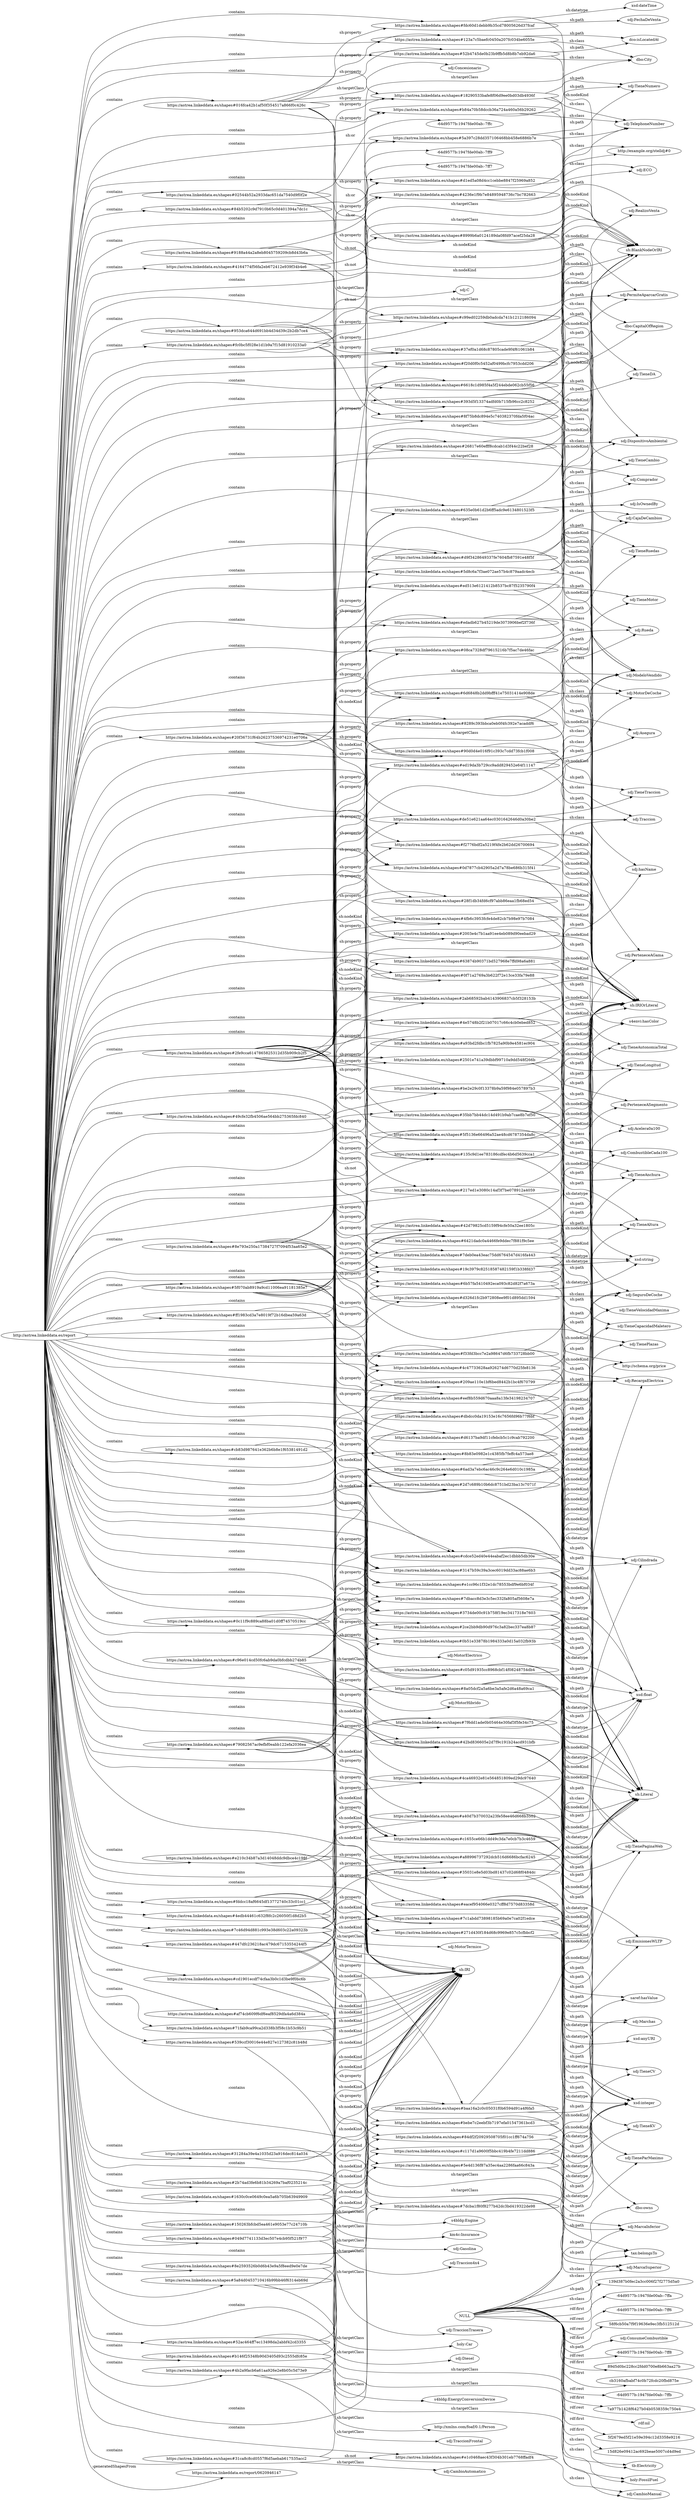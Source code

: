 digraph ar2dtool_diagram { 
rankdir=LR;
size="1501"
	"https://astrea.linkeddata.es/shapes#02544b52a2933dac651da7540d9f0f2e" -> "-64d9577b:1947fde00ab:-7ffc" [ label = "sh:or" ];
	"https://astrea.linkeddata.es/shapes#02544b52a2933dac651da7540d9f0f2e" -> "sh:BlankNodeOrIRI" [ label = "sh:nodeKind" ];
	"https://astrea.linkeddata.es/shapes#016fca42b1af50f354517a866f0c426c" -> "https://astrea.linkeddata.es/shapes#123a7c5baefc0450a207fc034be6055e" [ label = "sh:property" ];
	"https://astrea.linkeddata.es/shapes#016fca42b1af50f354517a866f0c426c" -> "https://astrea.linkeddata.es/shapes#18290533bafe8f06d9ee0bd03db4936f" [ label = "sh:property" ];
	"https://astrea.linkeddata.es/shapes#016fca42b1af50f354517a866f0c426c" -> "https://astrea.linkeddata.es/shapes#393d5f13374adfd0b715fb96cc2c8252" [ label = "sh:property" ];
	"https://astrea.linkeddata.es/shapes#016fca42b1af50f354517a866f0c426c" -> "https://astrea.linkeddata.es/shapes#b84a70b58dccb36a724a460a56b29262" [ label = "sh:property" ];
	"https://astrea.linkeddata.es/shapes#016fca42b1af50f354517a866f0c426c" -> "sh:IRI" [ label = "sh:nodeKind" ];
	"https://astrea.linkeddata.es/shapes#016fca42b1af50f354517a866f0c426c" -> "sdj:Concesionario" [ label = "sh:targetClass" ];
	"https://astrea.linkeddata.es/shapes#016fca42b1af50f354517a866f0c426c" -> "https://astrea.linkeddata.es/shapes#52b4745de0b23b9ffb5d8b8b7eb92da6" [ label = "sh:property" ];
	"https://astrea.linkeddata.es/shapes#016fca42b1af50f354517a866f0c426c" -> "https://astrea.linkeddata.es/shapes#8999b6a0124189da08fd97acef25da28" [ label = "sh:property" ];
	"https://astrea.linkeddata.es/shapes#016fca42b1af50f354517a866f0c426c" -> "https://astrea.linkeddata.es/shapes#fdc60d1debb9b35cd78005626d37fcaf" [ label = "sh:property" ];
	"https://astrea.linkeddata.es/shapes#4c47733628aa926274d6770d25fe8136" -> "sdj:TieneAnchura" [ label = "sh:path" ];
	"https://astrea.linkeddata.es/shapes#4c47733628aa926274d6770d25fe8136" -> "sh:Literal" [ label = "sh:nodeKind" ];
	"https://astrea.linkeddata.es/shapes#4c47733628aa926274d6770d25fe8136" -> "xsd:float" [ label = "sh:datatype" ];
	"https://astrea.linkeddata.es/shapes#c99ed02259db0adcda741b1212186094" -> "sdj:PermiteAparcarGratis" [ label = "sh:path" ];
	"https://astrea.linkeddata.es/shapes#c99ed02259db0adcda741b1212186094" -> "sh:BlankNodeOrIRI" [ label = "sh:nodeKind" ];
	"https://astrea.linkeddata.es/shapes#c99ed02259db0adcda741b1212186094" -> "dbo:CapitalOfRegion" [ label = "sh:class" ];
	"https://astrea.linkeddata.es/shapes#8289c393bbca0eb0f4fc392e7acaddf6" -> "sdj:TieneTraccion" [ label = "sh:path" ];
	"https://astrea.linkeddata.es/shapes#8289c393bbca0eb0f4fc392e7acaddf6" -> "sh:BlankNodeOrIRI" [ label = "sh:nodeKind" ];
	"https://astrea.linkeddata.es/shapes#8289c393bbca0eb0f4fc392e7acaddf6" -> "sdj:Traccion" [ label = "sh:class" ];
	"https://astrea.linkeddata.es/shapes#63874b90371bd527968e7ffd98a6a881" -> "sdj:TieneLongitud" [ label = "sh:path" ];
	"https://astrea.linkeddata.es/shapes#63874b90371bd527968e7ffd98a6a881" -> "sh:IRIOrLiteral" [ label = "sh:nodeKind" ];
	"https://astrea.linkeddata.es/shapes#84b5202c9d7910b65c0d401394a7dc1c" -> "-64d9577b:1947fde00ab:-7ff9" [ label = "sh:or" ];
	"https://astrea.linkeddata.es/shapes#84b5202c9d7910b65c0d401394a7dc1c" -> "sh:BlankNodeOrIRI" [ label = "sh:nodeKind" ];
	"https://astrea.linkeddata.es/shapes#a88996737292dcb516d6686bcfac6245" -> "sdj:TieneKV" [ label = "sh:path" ];
	"https://astrea.linkeddata.es/shapes#a88996737292dcb516d6686bcfac6245" -> "sh:IRIOrLiteral" [ label = "sh:nodeKind" ];
	"https://astrea.linkeddata.es/shapes#08ca7328df79615216b7f5ac7de46fac" -> "sdj:TieneRuedas" [ label = "sh:path" ];
	"https://astrea.linkeddata.es/shapes#08ca7328df79615216b7f5ac7de46fac" -> "sh:IRIOrLiteral" [ label = "sh:nodeKind" ];
	"https://astrea.linkeddata.es/shapes#08ca7328df79615216b7f5ac7de46fac" -> "sdj:Rueda" [ label = "sh:class" ];
	"https://astrea.linkeddata.es/shapes#8b83e0982e1c4385fb7feffc4a573ae8" -> "sdj:TieneAutonomiaTotal" [ label = "sh:path" ];
	"https://astrea.linkeddata.es/shapes#8b83e0982e1c4385fb7feffc4a573ae8" -> "sh:Literal" [ label = "sh:nodeKind" ];
	"https://astrea.linkeddata.es/shapes#8b83e0982e1c4385fb7feffc4a573ae8" -> "xsd:float" [ label = "sh:datatype" ];
	"https://astrea.linkeddata.es/shapes#123a7c5baefc0450a207fc034be6055e" -> "sh:BlankNodeOrIRI" [ label = "sh:nodeKind" ];
	"https://astrea.linkeddata.es/shapes#123a7c5baefc0450a207fc034be6055e" -> "dco:isLocatedAt" [ label = "sh:path" ];
	"https://astrea.linkeddata.es/shapes#123a7c5baefc0450a207fc034be6055e" -> "dbo:City" [ label = "sh:class" ];
	"https://astrea.linkeddata.es/shapes#90d0d4e016f91c393c7cdd73fcb1f008" -> "sdj:hasName" [ label = "sh:path" ];
	"https://astrea.linkeddata.es/shapes#90d0d4e016f91c393c7cdd73fcb1f008" -> "sh:IRIOrLiteral" [ label = "sh:nodeKind" ];
	"https://astrea.linkeddata.es/shapes#2501e741a39dbbf99710a9dd548f266b" -> "sdj:TieneAnchura" [ label = "sh:path" ];
	"https://astrea.linkeddata.es/shapes#2501e741a39dbbf99710a9dd548f266b" -> "sh:IRIOrLiteral" [ label = "sh:nodeKind" ];
	"https://astrea.linkeddata.es/shapes#5f070ab8919a9cd11006ea91181385e7" -> "https://astrea.linkeddata.es/shapes#a93bd2fdbc1fb7825a90b9e4581ec904" [ label = "sh:property" ];
	"https://astrea.linkeddata.es/shapes#5f070ab8919a9cd11006ea91181385e7" -> "https://astrea.linkeddata.es/shapes#2d7c689b10b6dc8751bd23ba13c7071f" [ label = "sh:property" ];
	"https://astrea.linkeddata.es/shapes#5f070ab8919a9cd11006ea91181385e7" -> "https://astrea.linkeddata.es/shapes#6ad3a7ebc6ac46c9c264e6d010c1985a" [ label = "sh:property" ];
	"https://astrea.linkeddata.es/shapes#5f070ab8919a9cd11006ea91181385e7" -> "https://astrea.linkeddata.es/shapes#42d79825cd5159f94cfe50a32ee1805c" [ label = "sh:property" ];
	"https://astrea.linkeddata.es/shapes#5f070ab8919a9cd11006ea91181385e7" -> "sh:IRI" [ label = "sh:nodeKind" ];
	"https://astrea.linkeddata.es/shapes#5f070ab8919a9cd11006ea91181385e7" -> "https://astrea.linkeddata.es/shapes#63874b90371bd527968e7ffd98a6a881" [ label = "sh:property" ];
	"https://astrea.linkeddata.es/shapes#5f070ab8919a9cd11006ea91181385e7" -> "https://astrea.linkeddata.es/shapes#4c47733628aa926274d6770d25fe8136" [ label = "sh:property" ];
	"https://astrea.linkeddata.es/shapes#5f070ab8919a9cd11006ea91181385e7" -> "sdj:Rueda" [ label = "sh:targetClass" ];
	"https://astrea.linkeddata.es/shapes#4fb6c3953fcfe4de82cb7b98e97b7084" -> "sdj:TieneAutonomiaTotal" [ label = "sh:path" ];
	"https://astrea.linkeddata.es/shapes#4fb6c3953fcfe4de82cb7b98e97b7084" -> "sh:IRIOrLiteral" [ label = "sh:nodeKind" ];
	"https://astrea.linkeddata.es/shapes#af74cb609f6df6eaf8529dfa4a6d384a" -> "s4bldg:Engine" [ label = "sh:targetClass" ];
	"https://astrea.linkeddata.es/shapes#af74cb609f6df6eaf8529dfa4a6d384a" -> "sh:IRI" [ label = "sh:nodeKind" ];
	"https://astrea.linkeddata.es/shapes#edadb627b45219de3073906bef2f736f" -> "sdj:Asegura" [ label = "sh:path" ];
	"https://astrea.linkeddata.es/shapes#edadb627b45219de3073906bef2f736f" -> "sh:BlankNodeOrIRI" [ label = "sh:nodeKind" ];
	"https://astrea.linkeddata.es/shapes#edadb627b45219de3073906bef2f736f" -> "sdj:ModeloVendido" [ label = "sh:class" ];
	"https://astrea.linkeddata.es/shapes#8f75b8dc894e5c740382370fda5f04ac" -> "sdj:PermiteAparcarGratis" [ label = "sh:path" ];
	"https://astrea.linkeddata.es/shapes#8f75b8dc894e5c740382370fda5f04ac" -> "sh:IRIOrLiteral" [ label = "sh:nodeKind" ];
	"https://astrea.linkeddata.es/shapes#eef8b559d670aaa8a13fe34198234707" -> "sdj:Cilindrada" [ label = "sh:path" ];
	"https://astrea.linkeddata.es/shapes#eef8b559d670aaa8a13fe34198234707" -> "sh:IRIOrLiteral" [ label = "sh:nodeKind" ];
	"https://astrea.linkeddata.es/shapes#28f1db34fd6cf97abb86eaa1fb68ed54" -> "s4envi:hasColor" [ label = "sh:path" ];
	"https://astrea.linkeddata.es/shapes#28f1db34fd6cf97abb86eaa1fb68ed54" -> "sh:IRIOrLiteral" [ label = "sh:nodeKind" ];
	"https://astrea.linkeddata.es/shapes#8e2593526b0d6b43e9a5f8eed9e0e7de" -> "sdj:CambioManual" [ label = "sh:targetClass" ];
	"https://astrea.linkeddata.es/shapes#8e2593526b0d6b43e9a5f8eed9e0e7de" -> "sh:IRI" [ label = "sh:nodeKind" ];
	"https://astrea.linkeddata.es/shapes#217ed1e3080c14af3f7be078912a4059" -> "sdj:TienePlazas" [ label = "sh:path" ];
	"https://astrea.linkeddata.es/shapes#217ed1e3080c14af3f7be078912a4059" -> "sh:IRIOrLiteral" [ label = "sh:nodeKind" ];
	"https://astrea.linkeddata.es/shapes#4236e1f9b7e84895948736c7bc782663" -> "sdj:ECO" [ label = "sh:class" ];
	"https://astrea.linkeddata.es/shapes#79082567ac9efbf0eabb122efa2036ea" -> "https://astrea.linkeddata.es/shapes#0b51e33878b1984333a0d15a032fb93b" [ label = "sh:property" ];
	"https://astrea.linkeddata.es/shapes#79082567ac9efbf0eabb122efa2036ea" -> "sdj:DispositivoAmbiental" [ label = "sh:targetClass" ];
	"https://astrea.linkeddata.es/shapes#79082567ac9efbf0eabb122efa2036ea" -> "sh:IRI" [ label = "sh:nodeKind" ];
	"https://astrea.linkeddata.es/shapes#79082567ac9efbf0eabb122efa2036ea" -> "https://astrea.linkeddata.es/shapes#7c1abdd73898185b69a0e7ca02f1edce" [ label = "sh:property" ];
	"https://astrea.linkeddata.es/shapes#79082567ac9efbf0eabb122efa2036ea" -> "https://astrea.linkeddata.es/shapes#dbdcc0da19153e16c7656fd96b77f6bf" [ label = "sh:property" ];
	"https://astrea.linkeddata.es/shapes#79082567ac9efbf0eabb122efa2036ea" -> "https://astrea.linkeddata.es/shapes#eacef954066e0327cff8d7570d83358d" [ label = "sh:property" ];
	"https://astrea.linkeddata.es/shapes#0d7877cb42905a2d7a78be686b315f41" -> "dbo:owns" [ label = "sh:path" ];
	"https://astrea.linkeddata.es/shapes#0d7877cb42905a2d7a78be686b315f41" -> "sh:IRIOrLiteral" [ label = "sh:nodeKind" ];
	"https://astrea.linkeddata.es/shapes#0d7877cb42905a2d7a78be686b315f41" -> "sdj:SeguroDeCoche" [ label = "sh:class" ];
	"https://astrea.linkeddata.es/shapes#0d7877cb42905a2d7a78be686b315f41" -> "sdj:ModeloVendido" [ label = "sh:class" ];
	"https://astrea.linkeddata.es/shapes#8999b6a0124189da08fd97acef25da28" -> "sdj:RealizoVenta" [ label = "sh:path" ];
	"https://astrea.linkeddata.es/shapes#8999b6a0124189da08fd97acef25da28" -> "sh:BlankNodeOrIRI" [ label = "sh:nodeKind" ];
	"https://astrea.linkeddata.es/shapes#8999b6a0124189da08fd97acef25da28" -> "sdj:ModeloVendido" [ label = "sh:class" ];
	"https://astrea.linkeddata.es/shapes#4ca46932e81e564851809ed29dc97640" -> "sdj:Marchas" [ label = "sh:path" ];
	"https://astrea.linkeddata.es/shapes#4ca46932e81e564851809ed29dc97640" -> "sh:IRIOrLiteral" [ label = "sh:nodeKind" ];
	"https://astrea.linkeddata.es/shapes#1630c0ce0649c0ea5a6b705b63949909" -> "holy:Car" [ label = "sh:targetClass" ];
	"https://astrea.linkeddata.es/shapes#1630c0ce0649c0ea5a6b705b63949909" -> "sh:IRI" [ label = "sh:nodeKind" ];
	"https://astrea.linkeddata.es/shapes#f2776bdf2a5219f4fe2b62dd26700694" -> "sdj:PerteneceAGama" [ label = "sh:path" ];
	"https://astrea.linkeddata.es/shapes#f2776bdf2a5219f4fe2b62dd26700694" -> "sh:IRIOrLiteral" [ label = "sh:nodeKind" ];
	"https://astrea.linkeddata.es/shapes#135c9d1ee783186cdfec4b6d5639cca1" -> "sdj:TieneCapacidadMaletero" [ label = "sh:path" ];
	"https://astrea.linkeddata.es/shapes#135c9d1ee783186cdfec4b6d5639cca1" -> "sh:IRIOrLiteral" [ label = "sh:nodeKind" ];
	"https://astrea.linkeddata.es/shapes#be2e29c0f13378b9a59f984e057897b3" -> "sdj:TieneAltura" [ label = "sh:path" ];
	"https://astrea.linkeddata.es/shapes#be2e29c0f13378b9a59f984e057897b3" -> "sh:IRIOrLiteral" [ label = "sh:nodeKind" ];
	"https://astrea.linkeddata.es/shapes#f33fd3bcc7e2a98647d6fb733728bb00" -> "sdj:RecargaElectrica" [ label = "sh:path" ];
	"https://astrea.linkeddata.es/shapes#f33fd3bcc7e2a98647d6fb733728bb00" -> "sh:IRIOrLiteral" [ label = "sh:nodeKind" ];
	"https://astrea.linkeddata.es/shapes#d9f3428649337fe7604fb87591e48f5f" -> "sdj:TieneCambio" [ label = "sh:path" ];
	"https://astrea.linkeddata.es/shapes#d9f3428649337fe7604fb87591e48f5f" -> "sh:IRIOrLiteral" [ label = "sh:nodeKind" ];
	"https://astrea.linkeddata.es/shapes#d9f3428649337fe7604fb87591e48f5f" -> "sdj:CajaDeCambios" [ label = "sh:class" ];
	"https://astrea.linkeddata.es/shapes#52b4745de0b23b9ffb5d8b8b7eb92da6" -> "dco:isLocatedAt" [ label = "sh:path" ];
	"https://astrea.linkeddata.es/shapes#52b4745de0b23b9ffb5d8b8b7eb92da6" -> "sh:IRIOrLiteral" [ label = "sh:nodeKind" ];
	"https://astrea.linkeddata.es/shapes#52b4745de0b23b9ffb5d8b8b7eb92da6" -> "dbo:City" [ label = "sh:class" ];
	"https://astrea.linkeddata.es/shapes#953dca644d691bb4d34d39c2b2db7ce4" -> "http://example.org/stelldj#0" [ label = "sh:targetClass" ];
	"https://astrea.linkeddata.es/shapes#953dca644d691bb4d34d39c2b2db7ce4" -> "https://astrea.linkeddata.es/shapes#c99ed02259db0adcda741b1212186094" [ label = "sh:property" ];
	"https://astrea.linkeddata.es/shapes#953dca644d691bb4d34d39c2b2db7ce4" -> "https://astrea.linkeddata.es/shapes#37ef0a1d68c87805cade9f4f61061b84" [ label = "sh:property" ];
	"https://astrea.linkeddata.es/shapes#953dca644d691bb4d34d39c2b2db7ce4" -> "sh:IRI" [ label = "sh:nodeKind" ];
	"https://astrea.linkeddata.es/shapes#6618c1d985f4a5f244ebde062cb55f56" -> "sdj:TieneCambio" [ label = "sh:path" ];
	"https://astrea.linkeddata.es/shapes#6618c1d985f4a5f244ebde062cb55f56" -> "sh:BlankNodeOrIRI" [ label = "sh:nodeKind" ];
	"https://astrea.linkeddata.es/shapes#6618c1d985f4a5f244ebde062cb55f56" -> "sdj:CajaDeCambios" [ label = "sh:class" ];
	"https://astrea.linkeddata.es/shapes#5f5136e66496a52ae48cd6787354da8c" -> "sdj:TieneVelocidadMaxima" [ label = "sh:path" ];
	"https://astrea.linkeddata.es/shapes#5f5136e66496a52ae48cd6787354da8c" -> "sh:IRIOrLiteral" [ label = "sh:nodeKind" ];
	"https://astrea.linkeddata.es/shapes#8a05dcf2a5a6be3a5afe2d6a48a69ca1" -> "sdj:TienePlazas" [ label = "sh:path" ];
	"https://astrea.linkeddata.es/shapes#8a05dcf2a5a6be3a5afe2d6a48a69ca1" -> "sh:Literal" [ label = "sh:nodeKind" ];
	"https://astrea.linkeddata.es/shapes#8a05dcf2a5a6be3a5afe2d6a48a69ca1" -> "xsd:integer" [ label = "sh:datatype" ];
	"https://astrea.linkeddata.es/shapes#ed19da3b729cc9add829452e64f11147" -> "sdj:Asegura" [ label = "sh:path" ];
	"https://astrea.linkeddata.es/shapes#ed19da3b729cc9add829452e64f11147" -> "sh:IRIOrLiteral" [ label = "sh:nodeKind" ];
	"https://astrea.linkeddata.es/shapes#ed19da3b729cc9add829452e64f11147" -> "sdj:ModeloVendido" [ label = "sh:class" ];
	"https://astrea.linkeddata.es/shapes#271d430f184d68c9969e857c5cfbbcf2" -> "sh:Literal" [ label = "sh:nodeKind" ];
	"https://astrea.linkeddata.es/shapes#271d430f184d68c9969e857c5cfbbcf2" -> "xsd:integer" [ label = "sh:datatype" ];
	"https://astrea.linkeddata.es/shapes#271d430f184d68c9969e857c5cfbbcf2" -> "saref:hasValue" [ label = "sh:path" ];
	"https://astrea.linkeddata.es/shapes#447dfc236218ac479dc67153554244f5" -> "sdj:MarcaSuperior" [ label = "sh:targetClass" ];
	"https://astrea.linkeddata.es/shapes#447dfc236218ac479dc67153554244f5" -> "https://astrea.linkeddata.es/shapes#2ce2bb9db90d976c3a82bec337ea8b87" [ label = "sh:property" ];
	"https://astrea.linkeddata.es/shapes#447dfc236218ac479dc67153554244f5" -> "https://astrea.linkeddata.es/shapes#7c1abdd73898185b69a0e7ca02f1edce" [ label = "sh:property" ];
	"https://astrea.linkeddata.es/shapes#447dfc236218ac479dc67153554244f5" -> "sh:IRI" [ label = "sh:nodeKind" ];
	"https://astrea.linkeddata.es/shapes#7c1abdd73898185b69a0e7ca02f1edce" -> "sdj:TienePaginaWeb" [ label = "sh:path" ];
	"https://astrea.linkeddata.es/shapes#7c1abdd73898185b69a0e7ca02f1edce" -> "sh:Literal" [ label = "sh:nodeKind" ];
	"https://astrea.linkeddata.es/shapes#7c1abdd73898185b69a0e7ca02f1edce" -> "xsd:anyURI" [ label = "sh:datatype" ];
	"https://astrea.linkeddata.es/shapes#bebe7c2eebf3b7197efa01547361bcd3" -> "sdj:TieneCV" [ label = "sh:path" ];
	"https://astrea.linkeddata.es/shapes#bebe7c2eebf3b7197efa01547361bcd3" -> "sh:Literal" [ label = "sh:nodeKind" ];
	"https://astrea.linkeddata.es/shapes#bebe7c2eebf3b7197efa01547361bcd3" -> "xsd:integer" [ label = "sh:datatype" ];
	"https://astrea.linkeddata.es/shapes#cdce52ed40e44eabaf2ec1dbbb5db30e" -> "sdj:Acelera0a100" [ label = "sh:path" ];
	"https://astrea.linkeddata.es/shapes#cdce52ed40e44eabaf2ec1dbbb5db30e" -> "sh:Literal" [ label = "sh:nodeKind" ];
	"https://astrea.linkeddata.es/shapes#cdce52ed40e44eabaf2ec1dbbb5db30e" -> "xsd:float" [ label = "sh:datatype" ];
	"https://astrea.linkeddata.es/shapes#ed513e6121412b8537bc87f5235790f4" -> "sdj:TieneMotor" [ label = "sh:path" ];
	"https://astrea.linkeddata.es/shapes#ed513e6121412b8537bc87f5235790f4" -> "sh:BlankNodeOrIRI" [ label = "sh:nodeKind" ];
	"https://astrea.linkeddata.es/shapes#ed513e6121412b8537bc87f5235790f4" -> "sdj:MotorDeCoche" [ label = "sh:class" ];
	"https://astrea.linkeddata.es/shapes#a93bd2fdbc1fb7825a90b9e4581ec904" -> "sdj:TieneAnchura" [ label = "sh:path" ];
	"https://astrea.linkeddata.es/shapes#a93bd2fdbc1fb7825a90b9e4581ec904" -> "sh:IRIOrLiteral" [ label = "sh:nodeKind" ];
	"https://astrea.linkeddata.es/shapes#2003e4c7b1aa91ee4eb089d90eebad29" -> "sdj:TieneLongitud" [ label = "sh:path" ];
	"https://astrea.linkeddata.es/shapes#2003e4c7b1aa91ee4eb089d90eebad29" -> "sh:IRIOrLiteral" [ label = "sh:nodeKind" ];
	"https://astrea.linkeddata.es/shapes#b84a70b58dccb36a724a460a56b29262" -> "sdj:TieneNumero" [ label = "sh:path" ];
	"https://astrea.linkeddata.es/shapes#b84a70b58dccb36a724a460a56b29262" -> "sh:IRIOrLiteral" [ label = "sh:nodeKind" ];
	"https://astrea.linkeddata.es/shapes#b84a70b58dccb36a724a460a56b29262" -> "sdj:TelephoneNumber" [ label = "sh:class" ];
	"https://astrea.linkeddata.es/shapes#35bb7bb44dc14d491b9ab7cae8b7ef50" -> "xsd:string" [ label = "sh:datatype" ];
	"https://astrea.linkeddata.es/shapes#35bb7bb44dc14d491b9ab7cae8b7ef50" -> "sdj:hasName" [ label = "sh:path" ];
	"https://astrea.linkeddata.es/shapes#35bb7bb44dc14d491b9ab7cae8b7ef50" -> "sh:Literal" [ label = "sh:nodeKind" ];
	"https://astrea.linkeddata.es/shapes#c117d1a9600f5bbc419b4fe7211dd886" -> "sdj:TieneParMaximo" [ label = "sh:path" ];
	"https://astrea.linkeddata.es/shapes#c117d1a9600f5bbc419b4fe7211dd886" -> "sh:Literal" [ label = "sh:nodeKind" ];
	"https://astrea.linkeddata.es/shapes#c117d1a9600f5bbc419b4fe7211dd886" -> "xsd:integer" [ label = "sh:datatype" ];
	"https://astrea.linkeddata.es/shapes#eacef954066e0327cff8d7570d83358d" -> "sdj:EmisionesWLTP" [ label = "sh:path" ];
	"https://astrea.linkeddata.es/shapes#eacef954066e0327cff8d7570d83358d" -> "sh:Literal" [ label = "sh:nodeKind" ];
	"https://astrea.linkeddata.es/shapes#eacef954066e0327cff8d7570d83358d" -> "xsd:integer" [ label = "sh:datatype" ];
	"https://astrea.linkeddata.es/shapes#049d7741133d3ec507e4cb95f521f977" -> "tb:Electricity" [ label = "sh:targetClass" ];
	"https://astrea.linkeddata.es/shapes#049d7741133d3ec507e4cb95f521f977" -> "sh:IRI" [ label = "sh:nodeKind" ];
	"https://astrea.linkeddata.es/shapes#e1cc96c1f32e1dc78553bdf9e6bf034f" -> "xsd:float" [ label = "sh:datatype" ];
	"https://astrea.linkeddata.es/shapes#e1cc96c1f32e1dc78553bdf9e6bf034f" -> "sh:Literal" [ label = "sh:nodeKind" ];
	"https://astrea.linkeddata.es/shapes#e1cc96c1f32e1dc78553bdf9e6bf034f" -> "http://schema.org/price" [ label = "sh:path" ];
	"https://astrea.linkeddata.es/shapes#635e0b61d2b6ff5adc9e6134801523f5" -> "sdj:IsOwnedBy" [ label = "sh:path" ];
	"https://astrea.linkeddata.es/shapes#635e0b61d2b6ff5adc9e6134801523f5" -> "sdj:Comprador" [ label = "sh:class" ];
	"https://astrea.linkeddata.es/shapes#635e0b61d2b6ff5adc9e6134801523f5" -> "sh:BlankNodeOrIRI" [ label = "sh:nodeKind" ];
	"https://astrea.linkeddata.es/shapes#20f36731f64b26237536974231e0706a" -> "https://astrea.linkeddata.es/shapes#90d0d4e016f91c393c7cdd73fcb1f008" [ label = "sh:property" ];
	"https://astrea.linkeddata.es/shapes#20f36731f64b26237536974231e0706a" -> "https://astrea.linkeddata.es/shapes#5a397c28dd357106468bb458e6886b7e" [ label = "sh:property" ];
	"https://astrea.linkeddata.es/shapes#20f36731f64b26237536974231e0706a" -> "sh:IRI" [ label = "sh:nodeKind" ];
	"https://astrea.linkeddata.es/shapes#20f36731f64b26237536974231e0706a" -> "https://astrea.linkeddata.es/shapes#0d7877cb42905a2d7a78be686b315f41" [ label = "sh:property" ];
	"https://astrea.linkeddata.es/shapes#20f36731f64b26237536974231e0706a" -> "https://astrea.linkeddata.es/shapes#35bb7bb44dc14d491b9ab7cae8b7ef50" [ label = "sh:property" ];
	"https://astrea.linkeddata.es/shapes#20f36731f64b26237536974231e0706a" -> "https://astrea.linkeddata.es/shapes#18290533bafe8f06d9ee0bd03db4936f" [ label = "sh:property" ];
	"https://astrea.linkeddata.es/shapes#20f36731f64b26237536974231e0706a" -> "sdj:Comprador" [ label = "sh:targetClass" ];
	"https://astrea.linkeddata.es/shapes#5a397c28dd357106468bb458e6886b7e" -> "sdj:TieneNumero" [ label = "sh:path" ];
	"https://astrea.linkeddata.es/shapes#5a397c28dd357106468bb458e6886b7e" -> "sh:IRIOrLiteral" [ label = "sh:nodeKind" ];
	"https://astrea.linkeddata.es/shapes#5a397c28dd357106468bb458e6886b7e" -> "sdj:TelephoneNumber" [ label = "sh:class" ];
	"https://astrea.linkeddata.es/shapes#cb83d987641e362b6b8e1f65381491d2" -> "sdj:Traccion" [ label = "sh:targetClass" ];
	"https://astrea.linkeddata.es/shapes#cb83d987641e362b6b8e1f65381491d2" -> "sh:IRI" [ label = "sh:nodeKind" ];
	"https://astrea.linkeddata.es/shapes#71fab9ca99ca2d338b3f58c1b53c9b51" -> "sh:IRI" [ label = "sh:nodeKind" ];
	"https://astrea.linkeddata.es/shapes#71fab9ca99ca2d338b3f58c1b53c9b51" -> "km4c:Insurance" [ label = "sh:targetClass" ];
	"https://astrea.linkeddata.es/shapes#18290533bafe8f06d9ee0bd03db4936f" -> "sh:BlankNodeOrIRI" [ label = "sh:nodeKind" ];
	"https://astrea.linkeddata.es/shapes#18290533bafe8f06d9ee0bd03db4936f" -> "sh:IRIOrLiteral" [ label = "sh:nodeKind" ];
	"https://astrea.linkeddata.es/shapes#18290533bafe8f06d9ee0bd03db4936f" -> "sdj:TieneNumero" [ label = "sh:path" ];
	"https://astrea.linkeddata.es/shapes#18290533bafe8f06d9ee0bd03db4936f" -> "sdj:TelephoneNumber" [ label = "sh:class" ];
	"https://astrea.linkeddata.es/shapes#4164774f56fa2eb672412e939f34b4e6" -> "sdj:C" [ label = "sh:targetClass" ];
	"https://astrea.linkeddata.es/shapes#4164774f56fa2eb672412e939f34b4e6" -> "https://astrea.linkeddata.es/shapes#d1ed5a08d4cc1cebbe8847f25969a852" [ label = "sh:not" ];
	"https://astrea.linkeddata.es/shapes#4164774f56fa2eb672412e939f34b4e6" -> "https://astrea.linkeddata.es/shapes#4236e1f9b7e84895948736c7bc782663" [ label = "sh:not" ];
	"https://astrea.linkeddata.es/shapes#4164774f56fa2eb672412e939f34b4e6" -> "sh:IRI" [ label = "sh:nodeKind" ];
	"https://astrea.linkeddata.es/shapes#4e5748b2f21b07017c66c4cb0ebed852" -> "sdj:CombustibleCada100" [ label = "sh:path" ];
	"https://astrea.linkeddata.es/shapes#4e5748b2f21b07017c66c4cb0ebed852" -> "sh:IRIOrLiteral" [ label = "sh:nodeKind" ];
	"https://astrea.linkeddata.es/shapes#fddcc18af6645df13772740c33c01cc1" -> "sdj:CajaDeCambios" [ label = "sh:targetClass" ];
	"https://astrea.linkeddata.es/shapes#fddcc18af6645df13772740c33c01cc1" -> "https://astrea.linkeddata.es/shapes#4ca46932e81e564851809ed29dc97640" [ label = "sh:property" ];
	"https://astrea.linkeddata.es/shapes#fddcc18af6645df13772740c33c01cc1" -> "https://astrea.linkeddata.es/shapes#baa16a2c0c05031f0b6594d91a4f6fa5" [ label = "sh:property" ];
	"https://astrea.linkeddata.es/shapes#fddcc18af6645df13772740c33c01cc1" -> "sh:IRI" [ label = "sh:nodeKind" ];
	"https://astrea.linkeddata.es/shapes#52ac464ff7ec13498da2abbf42cd3355" -> "holy:FossilFuel" [ label = "sh:targetClass" ];
	"https://astrea.linkeddata.es/shapes#52ac464ff7ec13498da2abbf42cd3355" -> "sh:IRI" [ label = "sh:nodeKind" ];
	"https://astrea.linkeddata.es/shapes#0f71a2769a3b622f72e13ce33fa79e88" -> "sdj:Acelera0a100" [ label = "sh:path" ];
	"https://astrea.linkeddata.es/shapes#0f71a2769a3b622f72e13ce33fa79e88" -> "sh:IRIOrLiteral" [ label = "sh:nodeKind" ];
	"https://astrea.linkeddata.es/shapes#b146f25348b90d3405d93c2555dfc85e" -> "sh:IRI" [ label = "sh:nodeKind" ];
	"https://astrea.linkeddata.es/shapes#b146f25348b90d3405d93c2555dfc85e" -> "http://xmlns.com/foaf/0.1/Person" [ label = "sh:targetClass" ];
	"https://astrea.linkeddata.es/shapes#6421dadc0a4466fe9ddec7f881f9c5ee" -> "http://schema.org/price" [ label = "sh:path" ];
	"https://astrea.linkeddata.es/shapes#6421dadc0a4466fe9ddec7f881f9c5ee" -> "sh:IRIOrLiteral" [ label = "sh:nodeKind" ];
	"https://astrea.linkeddata.es/shapes#d6137ba9df11cfebcb5c1c9cab792200" -> "sdj:Cilindrada" [ label = "sh:path" ];
	"https://astrea.linkeddata.es/shapes#d6137ba9df11cfebcb5c1c9cab792200" -> "sh:IRIOrLiteral" [ label = "sh:nodeKind" ];
	"https://astrea.linkeddata.es/shapes#f20d0f0c5452af0499bcfc7953cdd206" -> "sdj:TieneDA" [ label = "sh:path" ];
	"https://astrea.linkeddata.es/shapes#f20d0f0c5452af0499bcfc7953cdd206" -> "sh:BlankNodeOrIRI" [ label = "sh:nodeKind" ];
	"https://astrea.linkeddata.es/shapes#f20d0f0c5452af0499bcfc7953cdd206" -> "sdj:DispositivoAmbiental" [ label = "sh:class" ];
	"NULL" -> "139d387b0fec2a3cc006f27f2775d5a0" [ label = "rdf:first" ];
	"NULL" -> "58f6cb50a7f9f19636e9ec3fb512512d" [ label = "rdf:first" ];
	"NULL" -> "-64d9577b:1947fde00ab:-7ff8" [ label = "rdf:rest" ];
	"NULL" -> "tb:Electricity" [ label = "sh:class" ];
	"NULL" -> "89d5d0bc228cc2fdd0700e8b663aa27b" [ label = "rdf:first" ];
	"NULL" -> "holy:FossilFuel" [ label = "sh:class" ];
	"NULL" -> "dbo:owns" [ label = "sh:path" ];
	"NULL" -> "-64d9577b:1947fde00ab:-7ffb" [ label = "rdf:rest" ];
	"NULL" -> "tax:belongsTo" [ label = "sh:path" ];
	"NULL" -> "sdj:ModeloVendido" [ label = "sh:class" ];
	"NULL" -> "rdf:nil" [ label = "rdf:rest" ];
	"NULL" -> "5f2679ed5f21e59e394c12d3358e9216" [ label = "rdf:first" ];
	"NULL" -> "15d826e09412ac692beae5007cd4d9ed" [ label = "rdf:first" ];
	"NULL" -> "-64d9577b:1947fde00ab:-7ffa" [ label = "rdf:rest" ];
	"NULL" -> "sdj:MarcaSuperior" [ label = "sh:class" ];
	"NULL" -> "-64d9577b:1947fde00ab:-7ff6" [ label = "rdf:rest" ];
	"NULL" -> "sdj:SeguroDeCoche" [ label = "sh:class" ];
	"NULL" -> "sdj:ConsumeCombustible" [ label = "sh:path" ];
	"NULL" -> "sdj:MarcaInferior" [ label = "sh:class" ];
	"NULL" -> "7a977b1428f6427b04b0538359c750e4" [ label = "rdf:first" ];
	"NULL" -> "cb3160afbabf74c0b72fcdc20fbd875e" [ label = "rdf:first" ];
	"https://astrea.linkeddata.es/shapes#5a84d0453710416b99bb46f6314eb69d" -> "s4bldg:EnergyConversionDevice" [ label = "sh:targetClass" ];
	"https://astrea.linkeddata.es/shapes#5a84d0453710416b99bb46f6314eb69d" -> "sh:IRI" [ label = "sh:nodeKind" ];
	"https://astrea.linkeddata.es/shapes#de51e621aa64ec0301642646d0a30be2" -> "sdj:TieneTraccion" [ label = "sh:path" ];
	"https://astrea.linkeddata.es/shapes#de51e621aa64ec0301642646d0a30be2" -> "sh:IRIOrLiteral" [ label = "sh:nodeKind" ];
	"https://astrea.linkeddata.es/shapes#de51e621aa64ec0301642646d0a30be2" -> "sdj:Traccion" [ label = "sh:class" ];
	"https://astrea.linkeddata.es/shapes#7f6dd1ade0b05464e30faf3f5fe34c75" -> "saref:hasValue" [ label = "sh:path" ];
	"https://astrea.linkeddata.es/shapes#7f6dd1ade0b05464e30faf3f5fe34c75" -> "sh:IRIOrLiteral" [ label = "sh:nodeKind" ];
	"https://astrea.linkeddata.es/shapes#6d6848b2dd9bfff41e75031414e908de" -> "sdj:TieneMotor" [ label = "sh:path" ];
	"https://astrea.linkeddata.es/shapes#6d6848b2dd9bfff41e75031414e908de" -> "sh:IRIOrLiteral" [ label = "sh:nodeKind" ];
	"https://astrea.linkeddata.es/shapes#6d6848b2dd9bfff41e75031414e908de" -> "sdj:MotorDeCoche" [ label = "sh:class" ];
	"https://astrea.linkeddata.es/shapes#37ef0a1d68c87805cade9f4f61061b84" -> "sdj:PermiteAparcarGratis" [ label = "sh:path" ];
	"https://astrea.linkeddata.es/shapes#37ef0a1d68c87805cade9f4f61061b84" -> "sh:IRIOrLiteral" [ label = "sh:nodeKind" ];
	"https://astrea.linkeddata.es/shapes#7dcba1f80f8277b42dc3bd419322de98" -> "tax:belongsTo" [ label = "sh:path" ];
	"https://astrea.linkeddata.es/shapes#7dcba1f80f8277b42dc3bd419322de98" -> "sh:IRIOrLiteral" [ label = "sh:nodeKind" ];
	"https://astrea.linkeddata.es/shapes#7dcba1f80f8277b42dc3bd419322de98" -> "sdj:MarcaSuperior" [ label = "sh:class" ];
	"https://astrea.linkeddata.es/shapes#2ab68592bab4143906837cb5f328153b" -> "sdj:PerteneceASegmento" [ label = "sh:path" ];
	"https://astrea.linkeddata.es/shapes#2ab68592bab4143906837cb5f328153b" -> "sh:IRIOrLiteral" [ label = "sh:nodeKind" ];
	"https://astrea.linkeddata.es/shapes#539ccf30016e44e827e127382c81b48d" -> "sdj:Gasolina" [ label = "sh:targetClass" ];
	"https://astrea.linkeddata.es/shapes#539ccf30016e44e827e127382c81b48d" -> "sh:IRI" [ label = "sh:nodeKind" ];
	"https://astrea.linkeddata.es/shapes#31284a39e4a1035d23a916dec814a034" -> "sdj:Traccion4x4" [ label = "sh:targetClass" ];
	"https://astrea.linkeddata.es/shapes#31284a39e4a1035d23a916dec814a034" -> "sh:IRI" [ label = "sh:nodeKind" ];
	"https://astrea.linkeddata.es/shapes#26817e60efff8cdcab1d3f44c22bef28" -> "sdj:TieneDA" [ label = "sh:path" ];
	"https://astrea.linkeddata.es/shapes#26817e60efff8cdcab1d3f44c22bef28" -> "sh:IRIOrLiteral" [ label = "sh:nodeKind" ];
	"https://astrea.linkeddata.es/shapes#26817e60efff8cdcab1d3f44c22bef28" -> "sdj:DispositivoAmbiental" [ label = "sh:class" ];
	"https://astrea.linkeddata.es/shapes#fdc60d1debb9b35cd78005626d37fcaf" -> "sdj:FechaDeVenta" [ label = "sh:path" ];
	"https://astrea.linkeddata.es/shapes#fdc60d1debb9b35cd78005626d37fcaf" -> "sh:Literal" [ label = "sh:nodeKind" ];
	"https://astrea.linkeddata.es/shapes#fdc60d1debb9b35cd78005626d37fcaf" -> "xsd:dateTime" [ label = "sh:datatype" ];
	"https://astrea.linkeddata.es/shapes#6b57fa5410492eca093c82d82f7a673a" -> "sdj:PerteneceAGama" [ label = "sh:path" ];
	"https://astrea.linkeddata.es/shapes#6b57fa5410492eca093c82d82f7a673a" -> "sh:Literal" [ label = "sh:nodeKind" ];
	"https://astrea.linkeddata.es/shapes#6b57fa5410492eca093c82d82f7a673a" -> "xsd:string" [ label = "sh:datatype" ];
	"https://astrea.linkeddata.es/shapes#e210c34b87a3d14048ddc9dbce4c198f" -> "sdj:TelephoneNumber" [ label = "sh:targetClass" ];
	"https://astrea.linkeddata.es/shapes#e210c34b87a3d14048ddc9dbce4c198f" -> "https://astrea.linkeddata.es/shapes#7f6dd1ade0b05464e30faf3f5fe34c75" [ label = "sh:property" ];
	"https://astrea.linkeddata.es/shapes#e210c34b87a3d14048ddc9dbce4c198f" -> "https://astrea.linkeddata.es/shapes#271d430f184d68c9969e857c5cfbbcf2" [ label = "sh:property" ];
	"https://astrea.linkeddata.es/shapes#e210c34b87a3d14048ddc9dbce4c198f" -> "sh:IRI" [ label = "sh:nodeKind" ];
	"https://astrea.linkeddata.es/shapes#35031e8e5d03bd81437c02d68f0484dc" -> "sdj:TieneParMaximo" [ label = "sh:path" ];
	"https://astrea.linkeddata.es/shapes#35031e8e5d03bd81437c02d68f0484dc" -> "sh:IRIOrLiteral" [ label = "sh:nodeKind" ];
	"https://astrea.linkeddata.es/shapes#19c3979c82518587482159f1b338fd37" -> "sdj:PerteneceASegmento" [ label = "sh:path" ];
	"https://astrea.linkeddata.es/shapes#19c3979c82518587482159f1b338fd37" -> "sh:Literal" [ label = "sh:nodeKind" ];
	"https://astrea.linkeddata.es/shapes#19c3979c82518587482159f1b338fd37" -> "xsd:string" [ label = "sh:datatype" ];
	"https://astrea.linkeddata.es/shapes#d326d1fc2b972808ee9f01d895dd1594" -> "sdj:SeguroDeCoche" [ label = "sh:class" ];
	"https://astrea.linkeddata.es/shapes#c05d91935cc8968cbf14f08248754db4" -> "sdj:TieneCapacidadMaletero" [ label = "sh:path" ];
	"https://astrea.linkeddata.es/shapes#c05d91935cc8968cbf14f08248754db4" -> "sh:Literal" [ label = "sh:nodeKind" ];
	"https://astrea.linkeddata.es/shapes#c05d91935cc8968cbf14f08248754db4" -> "xsd:integer" [ label = "sh:datatype" ];
	"https://astrea.linkeddata.es/shapes#2d7c689b10b6dc8751bd23ba13c7071f" -> "sdj:TieneAltura" [ label = "sh:path" ];
	"https://astrea.linkeddata.es/shapes#2d7c689b10b6dc8751bd23ba13c7071f" -> "sh:Literal" [ label = "sh:nodeKind" ];
	"https://astrea.linkeddata.es/shapes#2d7c689b10b6dc8751bd23ba13c7071f" -> "xsd:float" [ label = "sh:datatype" ];
	"https://astrea.linkeddata.es/shapes#ff1983cd3a7e8019f72b16dbea59a63d" -> "dbo:CapitalOfRegion" [ label = "sh:targetClass" ];
	"https://astrea.linkeddata.es/shapes#ff1983cd3a7e8019f72b16dbea59a63d" -> "sh:IRI" [ label = "sh:nodeKind" ];
	"https://astrea.linkeddata.es/shapes#2b74ad3fe6b81b34269a7baf0235214c" -> "sdj:TraccionTrasera" [ label = "sh:targetClass" ];
	"https://astrea.linkeddata.es/shapes#2b74ad3fe6b81b34269a7baf0235214c" -> "sh:IRI" [ label = "sh:nodeKind" ];
	"https://astrea.linkeddata.es/shapes#baa16a2c0c05031f0b6594d91a4f6fa5" -> "sdj:Marchas" [ label = "sh:path" ];
	"https://astrea.linkeddata.es/shapes#baa16a2c0c05031f0b6594d91a4f6fa5" -> "sh:Literal" [ label = "sh:nodeKind" ];
	"https://astrea.linkeddata.es/shapes#baa16a2c0c05031f0b6594d91a4f6fa5" -> "xsd:integer" [ label = "sh:datatype" ];
	"https://astrea.linkeddata.es/shapes#3147b59c39a3cec6019dd33ac88ae6b3" -> "sdj:CombustibleCada100" [ label = "sh:path" ];
	"https://astrea.linkeddata.es/shapes#3147b59c39a3cec6019dd33ac88ae6b3" -> "sh:Literal" [ label = "sh:nodeKind" ];
	"https://astrea.linkeddata.es/shapes#3147b59c39a3cec6019dd33ac88ae6b3" -> "xsd:float" [ label = "sh:datatype" ];
	"https://astrea.linkeddata.es/shapes#e1c0468aec43f304b301eb7768ffadf4" -> "sdj:CambioManual" [ label = "sh:class" ];
	"https://astrea.linkeddata.es/shapes#a40d7b370032a23fe58ee46d668b3502" -> "sdj:TieneCV" [ label = "sh:path" ];
	"https://astrea.linkeddata.es/shapes#a40d7b370032a23fe58ee46d668b3502" -> "sh:IRIOrLiteral" [ label = "sh:nodeKind" ];
	"http://astrea.linkeddata.es/report" -> "https://astrea.linkeddata.es/shapes#447dfc236218ac479dc67153554244f5" [ label = ":contains" ];
	"http://astrea.linkeddata.es/report" -> "https://astrea.linkeddata.es/shapes#6421dadc0a4466fe9ddec7f881f9c5ee" [ label = ":contains" ];
	"http://astrea.linkeddata.es/report" -> "https://astrea.linkeddata.es/shapes#e210c34b87a3d14048ddc9dbce4c198f" [ label = ":contains" ];
	"http://astrea.linkeddata.es/report" -> "https://astrea.linkeddata.es/shapes#baa16a2c0c05031f0b6594d91a4f6fa5" [ label = ":contains" ];
	"http://astrea.linkeddata.es/report" -> "https://astrea.linkeddata.es/shapes#5f070ab8919a9cd11006ea91181385e7" [ label = ":contains" ];
	"http://astrea.linkeddata.es/report" -> "https://astrea.linkeddata.es/shapes#c96e014cd50fc6ab9da0bfcdbb274b85" [ label = ":contains" ];
	"http://astrea.linkeddata.es/report" -> "https://astrea.linkeddata.es/shapes#fdc60d1debb9b35cd78005626d37fcaf" [ label = ":contains" ];
	"http://astrea.linkeddata.es/report" -> "https://astrea.linkeddata.es/shapes#4e5748b2f21b07017c66c4cb0ebed852" [ label = ":contains" ];
	"http://astrea.linkeddata.es/report" -> "https://astrea.linkeddata.es/shapes#cd1901ecdf74cfaa3b0c1d3be9f0bc6b" [ label = ":contains" ];
	"http://astrea.linkeddata.es/report" -> "https://astrea.linkeddata.es/shapes#539ccf30016e44e827e127382c81b48d" [ label = ":contains" ];
	"http://astrea.linkeddata.es/report" -> "https://astrea.linkeddata.es/shapes#28f1db34fd6cf97abb86eaa1fb68ed54" [ label = ":contains" ];
	"http://astrea.linkeddata.es/report" -> "https://astrea.linkeddata.es/shapes#2ab68592bab4143906837cb5f328153b" [ label = ":contains" ];
	"http://astrea.linkeddata.es/report" -> "https://astrea.linkeddata.es/shapes#6d6848b2dd9bfff41e75031414e908de" [ label = ":contains" ];
	"http://astrea.linkeddata.es/report" -> "https://astrea.linkeddata.es/shapes#217ed1e3080c14af3f7be078912a4059" [ label = ":contains" ];
	"http://astrea.linkeddata.es/report" -> "https://astrea.linkeddata.es/shapes#5e4d136f87a35ec4aa2286faa66c843a" [ label = ":contains" ];
	"http://astrea.linkeddata.es/report" -> "https://astrea.linkeddata.es/shapes#209ae110e1bf6bed8442b1bc4f670799" [ label = ":contains" ];
	"http://astrea.linkeddata.es/report" -> "https://astrea.linkeddata.es/shapes#0f71a2769a3b622f72e13ce33fa79e88" [ label = ":contains" ];
	"http://astrea.linkeddata.es/report" -> "https://astrea.linkeddata.es/shapes#8a05dcf2a5a6be3a5afe2d6a48a69ca1" [ label = ":contains" ];
	"http://astrea.linkeddata.es/report" -> "https://astrea.linkeddata.es/shapes#c05d91935cc8968cbf14f08248754db4" [ label = ":contains" ];
	"http://astrea.linkeddata.es/report" -> "https://astrea.linkeddata.es/shapes#8f75b8dc894e5c740382370fda5f04ac" [ label = ":contains" ];
	"http://astrea.linkeddata.es/report" -> "https://astrea.linkeddata.es/shapes#79082567ac9efbf0eabb122efa2036ea" [ label = ":contains" ];
	"http://astrea.linkeddata.es/report" -> "https://astrea.linkeddata.es/shapes#19c3979c82518587482159f1b338fd37" [ label = ":contains" ];
	"http://astrea.linkeddata.es/report" -> "https://astrea.linkeddata.es/shapes#20f36731f64b26237536974231e0706a" [ label = ":contains" ];
	"http://astrea.linkeddata.es/report" -> "https://astrea.linkeddata.es/shapes#e1cc96c1f32e1dc78553bdf9e6bf034f" [ label = ":contains" ];
	"http://astrea.linkeddata.es/report" -> "https://astrea.linkeddata.es/shapes#0c11f9c889ca88ba01d0ff74570519cc" [ label = ":contains" ];
	"http://astrea.linkeddata.es/report" -> "https://astrea.linkeddata.es/shapes#7deb0ea43eac75dd6764547d416fa443" [ label = ":contains" ];
	"http://astrea.linkeddata.es/report" -> "https://astrea.linkeddata.es/shapes#1630c0ce0649c0ea5a6b705b63949909" [ label = ":contains" ];
	"http://astrea.linkeddata.es/report" -> "https://astrea.linkeddata.es/shapes#26817e60efff8cdcab1d3f44c22bef28" [ label = ":contains" ];
	"http://astrea.linkeddata.es/report" -> "https://astrea.linkeddata.es/shapes#c1655ce66b1dd49c3da7e0cb7b3c4659" [ label = ":contains" ];
	"http://astrea.linkeddata.es/report" -> "https://astrea.linkeddata.es/shapes#cb83d987641e362b6b8e1f65381491d2" [ label = ":contains" ];
	"http://astrea.linkeddata.es/report" -> "https://astrea.linkeddata.es/shapes#3147b59c39a3cec6019dd33ac88ae6b3" [ label = ":contains" ];
	"http://astrea.linkeddata.es/report" -> "https://astrea.linkeddata.es/shapes#4c47733628aa926274d6770d25fe8136" [ label = ":contains" ];
	"http://astrea.linkeddata.es/report" -> "https://astrea.linkeddata.es/shapes#71fab9ca99ca2d338b3f58c1b53c9b51" [ label = ":contains" ];
	"http://astrea.linkeddata.es/report" -> "https://astrea.linkeddata.es/shapes#be2e29c0f13378b9a59f984e057897b3" [ label = ":contains" ];
	"http://astrea.linkeddata.es/report" -> "https://astrea.linkeddata.es/shapes#e1c0468aec43f304b301eb7768ffadf4" [ label = ":contains" ];
	"http://astrea.linkeddata.es/report" -> "https://astrea.linkeddata.es/shapes#6b57fa5410492eca093c82d82f7a673a" [ label = ":contains" ];
	"http://astrea.linkeddata.es/report" -> "https://astrea.linkeddata.es/shapes#7dbacc8d3e3c5ec332fa805af5608e7a" [ label = ":contains" ];
	"http://astrea.linkeddata.es/report" -> "https://astrea.linkeddata.es/shapes#ff1983cd3a7e8019f72b16dbea59a63d" [ label = ":contains" ];
	"http://astrea.linkeddata.es/report" -> "https://astrea.linkeddata.es/shapes#02544b52a2933dac651da7540d9f0f2e" [ label = ":contains" ];
	"http://astrea.linkeddata.es/report" -> "https://astrea.linkeddata.es/shapes#5d8c6a7f3ae072ae57b4c879aadc4ecb" [ label = ":contains" ];
	"http://astrea.linkeddata.es/report" -> "https://astrea.linkeddata.es/shapes#d1ed5a08d4cc1cebbe8847f25969a852" [ label = ":contains" ];
	"http://astrea.linkeddata.es/report" -> "https://astrea.linkeddata.es/shapes#7c1abdd73898185b69a0e7ca02f1edce" [ label = ":contains" ];
	"http://astrea.linkeddata.es/report" -> "https://astrea.linkeddata.es/shapes#f20d0f0c5452af0499bcfc7953cdd206" [ label = ":contains" ];
	"http://astrea.linkeddata.es/report" -> "https://astrea.linkeddata.es/shapes#8b83e0982e1c4385fb7feffc4a573ae8" [ label = ":contains" ];
	"http://astrea.linkeddata.es/report" -> "https://astrea.linkeddata.es/shapes#7dcba1f80f8277b42dc3bd419322de98" [ label = ":contains" ];
	"http://astrea.linkeddata.es/report" -> "https://astrea.linkeddata.es/shapes#8289c393bbca0eb0f4fc392e7acaddf6" [ label = ":contains" ];
	"http://astrea.linkeddata.es/report" -> "https://astrea.linkeddata.es/shapes#6ad3a7ebc6ac46c9c264e6d010c1985a" [ label = ":contains" ];
	"http://astrea.linkeddata.es/report" -> "https://astrea.linkeddata.es/shapes#b84a70b58dccb36a724a460a56b29262" [ label = ":contains" ];
	"http://astrea.linkeddata.es/report" -> "https://astrea.linkeddata.es/shapes#af74cb609f6df6eaf8529dfa4a6d384a" [ label = ":contains" ];
	"http://astrea.linkeddata.es/report" -> "https://astrea.linkeddata.es/shapes#eacef954066e0327cff8d7570d83358d" [ label = ":contains" ];
	"http://astrea.linkeddata.es/report" -> "https://astrea.linkeddata.es/shapes#52b4745de0b23b9ffb5d8b8b7eb92da6" [ label = ":contains" ];
	"http://astrea.linkeddata.es/report" -> "https://astrea.linkeddata.es/shapes#5f5136e66496a52ae48cd6787354da8c" [ label = ":contains" ];
	"http://astrea.linkeddata.es/report" -> "https://astrea.linkeddata.es/shapes#08ca7328df79615216b7f5ac7de46fac" [ label = ":contains" ];
	"http://astrea.linkeddata.es/report" -> "https://astrea.linkeddata.es/shapes#635e0b61d2b6ff5adc9e6134801523f5" [ label = ":contains" ];
	"http://astrea.linkeddata.es/report" -> "https://astrea.linkeddata.es/shapes#fc0bc5f028e1d1b9a7f15d81910233a0" [ label = ":contains" ];
	"http://astrea.linkeddata.es/report" -> "https://astrea.linkeddata.es/shapes#f2776bdf2a5219f4fe2b62dd26700694" [ label = ":contains" ];
	"http://astrea.linkeddata.es/report" -> "https://astrea.linkeddata.es/shapes#bebe7c2eebf3b7197efa01547361bcd3" [ label = ":contains" ];
	"http://astrea.linkeddata.es/report" -> "https://astrea.linkeddata.es/shapes#52ac464ff7ec13498da2abbf42cd3355" [ label = ":contains" ];
	"http://astrea.linkeddata.es/report" -> "https://astrea.linkeddata.es/shapes#7c46d94d881c993e38d603c22a09323b" [ label = ":contains" ];
	"http://astrea.linkeddata.es/report" -> "https://astrea.linkeddata.es/shapes#2d7c689b10b6dc8751bd23ba13c7071f" [ label = ":contains" ];
	"http://astrea.linkeddata.es/report" -> "https://astrea.linkeddata.es/shapes#31284a39e4a1035d23a916dec814a034" [ label = ":contains" ];
	"http://astrea.linkeddata.es/report" -> "https://astrea.linkeddata.es/shapes#c99ed02259db0adcda741b1212186094" [ label = ":contains" ];
	"http://astrea.linkeddata.es/report" -> "https://astrea.linkeddata.es/shapes#5a84d0453710416b99bb46f6314eb69d" [ label = ":contains" ];
	"http://astrea.linkeddata.es/report" -> "https://astrea.linkeddata.es/shapes#049d7741133d3ec507e4cb95f521f977" [ label = ":contains" ];
	"http://astrea.linkeddata.es/report" -> "https://astrea.linkeddata.es/shapes#c117d1a9600f5bbc419b4fe7211dd886" [ label = ":contains" ];
	"http://astrea.linkeddata.es/report" -> "https://astrea.linkeddata.es/shapes#4edb44461c632f8fc2c26050f1d8d2b5" [ label = ":contains" ];
	"http://astrea.linkeddata.es/report" -> "https://astrea.linkeddata.es/shapes#42d79825cd5159f94cfe50a32ee1805c" [ label = ":contains" ];
	"http://astrea.linkeddata.es/report" -> "https://astrea.linkeddata.es/shapes#2fe9cca6147865825312d35b909cb2f5" [ label = ":contains" ];
	"http://astrea.linkeddata.es/report" -> "https://astrea.linkeddata.es/shapes#123a7c5baefc0450a207fc034be6055e" [ label = ":contains" ];
	"http://astrea.linkeddata.es/report" -> "https://astrea.linkeddata.es/shapes#8999b6a0124189da08fd97acef25da28" [ label = ":contains" ];
	"http://astrea.linkeddata.es/report" -> "https://astrea.linkeddata.es/shapes#fddcc18af6645df13772740c33c01cc1" [ label = ":contains" ];
	"http://astrea.linkeddata.es/report" -> "https://astrea.linkeddata.es/shapes#016fca42b1af50f354517a866f0c426c" [ label = ":contains" ];
	"http://astrea.linkeddata.es/report" -> "https://astrea.linkeddata.es/shapes#5a397c28dd357106468bb458e6886b7e" [ label = ":contains" ];
	"http://astrea.linkeddata.es/report" -> "https://astrea.linkeddata.es/shapes#150263bfcbd5ea461e9053e77c24710b" [ label = ":contains" ];
	"http://astrea.linkeddata.es/report" -> "https://astrea.linkeddata.es/shapes#18290533bafe8f06d9ee0bd03db4936f" [ label = ":contains" ];
	"http://astrea.linkeddata.es/report" -> "https://astrea.linkeddata.es/shapes#9188a44a2a8eb8045759209cb8d43b6a" [ label = ":contains" ];
	"http://astrea.linkeddata.es/report" -> "https://astrea.linkeddata.es/shapes#4ca46932e81e564851809ed29dc97640" [ label = ":contains" ];
	"http://astrea.linkeddata.es/report" -> "https://astrea.linkeddata.es/shapes#31ca8c8cd0557f6d5aebab617535acc2" [ label = ":contains" ];
	"http://astrea.linkeddata.es/report" -> "https://astrea.linkeddata.es/shapes#0b51e33878b1984333a0d15a032fb93b" [ label = ":contains" ];
	"http://astrea.linkeddata.es/report" -> "https://astrea.linkeddata.es/shapes#393d5f13374adfd0b715fb96cc2c8252" [ label = ":contains" ];
	"http://astrea.linkeddata.es/report" -> "https://astrea.linkeddata.es/shapes#a88996737292dcb516d6686bcfac6245" [ label = ":contains" ];
	"http://astrea.linkeddata.es/report" -> "https://astrea.linkeddata.es/shapes#cdce52ed40e44eabaf2ec1dbbb5db30e" [ label = ":contains" ];
	"http://astrea.linkeddata.es/report" -> "https://astrea.linkeddata.es/shapes#de51e621aa64ec0301642646d0a30be2" [ label = ":contains" ];
	"http://astrea.linkeddata.es/report" -> "https://astrea.linkeddata.es/shapes#dbdcc0da19153e16c7656fd96b77f6bf" [ label = ":contains" ];
	"http://astrea.linkeddata.es/report" -> "https://astrea.linkeddata.es/shapes#8e2593526b0d6b43e9a5f8eed9e0e7de" [ label = ":contains" ];
	"http://astrea.linkeddata.es/report" -> "https://astrea.linkeddata.es/shapes#2b74ad3fe6b81b34269a7baf0235214c" [ label = ":contains" ];
	"http://astrea.linkeddata.es/report" -> "https://astrea.linkeddata.es/shapes#d6137ba9df11cfebcb5c1c9cab792200" [ label = ":contains" ];
	"http://astrea.linkeddata.es/report" -> "https://astrea.linkeddata.es/shapes#2501e741a39dbbf99710a9dd548f266b" [ label = ":contains" ];
	"http://astrea.linkeddata.es/report" -> "https://astrea.linkeddata.es/shapes#84b5202c9d7910b65c0d401394a7dc1c" [ label = ":contains" ];
	"http://astrea.linkeddata.es/report" -> "https://astrea.linkeddata.es/shapes#4fb6c3953fcfe4de82cb7b98e97b7084" [ label = ":contains" ];
	"http://astrea.linkeddata.es/report" -> "https://astrea.linkeddata.es/shapes#42bd836605e2d7f9c191b24acd931bfb" [ label = ":contains" ];
	"http://astrea.linkeddata.es/report" -> "https://astrea.linkeddata.es/shapes#35bb7bb44dc14d491b9ab7cae8b7ef50" [ label = ":contains" ];
	"http://astrea.linkeddata.es/report" -> "https://astrea.linkeddata.es/shapes#2003e4c7b1aa91ee4eb089d90eebad29" [ label = ":contains" ];
	"http://astrea.linkeddata.es/report" -> "https://astrea.linkeddata.es/shapes#953dca644d691bb4d34d39c2b2db7ce4" [ label = ":contains" ];
	"http://astrea.linkeddata.es/report" -> "https://astrea.linkeddata.es/shapes#0d7877cb42905a2d7a78be686b315f41" [ label = ":contains" ];
	"http://astrea.linkeddata.es/report" -> "https://astrea.linkeddata.es/shapes#ed513e6121412b8537bc87f5235790f4" [ label = ":contains" ];
	"http://astrea.linkeddata.es/report" -> "https://astrea.linkeddata.es/shapes#8e793e250a17384727f7094f53aa65e2" [ label = ":contains" ];
	"http://astrea.linkeddata.es/report" -> "https://astrea.linkeddata.es/shapes#f33fd3bcc7e2a98647d6fb733728bb00" [ label = ":contains" ];
	"http://astrea.linkeddata.es/report" -> "https://astrea.linkeddata.es/shapes#37ef0a1d68c87805cade9f4f61061b84" [ label = ":contains" ];
	"http://astrea.linkeddata.es/report" -> "https://astrea.linkeddata.es/shapes#271d430f184d68c9969e857c5cfbbcf2" [ label = ":contains" ];
	"http://astrea.linkeddata.es/report" -> "https://astrea.linkeddata.es/shapes#ed19da3b729cc9add829452e64f11147" [ label = ":contains" ];
	"http://astrea.linkeddata.es/report" -> "https://astrea.linkeddata.es/shapes#b146f25348b90d3405d93c2555dfc85e" [ label = ":contains" ];
	"http://astrea.linkeddata.es/report" -> "https://astrea.linkeddata.es/shapes#edadb627b45219de3073906bef2f736f" [ label = ":contains" ];
	"http://astrea.linkeddata.es/report" -> "https://astrea.linkeddata.es/shapes#d326d1fc2b972808ee9f01d895dd1594" [ label = ":contains" ];
	"http://astrea.linkeddata.es/report" -> "https://astrea.linkeddata.es/shapes#4b2a9facb6a61aa926e2e8b05c5d73e9" [ label = ":contains" ];
	"http://astrea.linkeddata.es/report" -> "https://astrea.linkeddata.es/shapes#eef8b559d670aaa8a13fe34198234707" [ label = ":contains" ];
	"http://astrea.linkeddata.es/report" -> "https://astrea.linkeddata.es/shapes#d9f3428649337fe7604fb87591e48f5f" [ label = ":contains" ];
	"http://astrea.linkeddata.es/report" -> "https://astrea.linkeddata.es/shapes#84df2f20929508705f01cc1ff674a756" [ label = ":contains" ];
	"http://astrea.linkeddata.es/report" -> "https://astrea.linkeddata.es/shapes#a40d7b370032a23fe58ee46d668b3502" [ label = ":contains" ];
	"http://astrea.linkeddata.es/report" -> "https://astrea.linkeddata.es/shapes#135c9d1ee783186cdfec4b6d5639cca1" [ label = ":contains" ];
	"http://astrea.linkeddata.es/report" -> "https://astrea.linkeddata.es/shapes#6618c1d985f4a5f244ebde062cb55f56" [ label = ":contains" ];
	"http://astrea.linkeddata.es/report" -> "https://astrea.linkeddata.es/shapes#3734de00c91b758f19ec3417318e7603" [ label = ":contains" ];
	"http://astrea.linkeddata.es/report" -> "https://astrea.linkeddata.es/shapes#4236e1f9b7e84895948736c7bc782663" [ label = ":contains" ];
	"http://astrea.linkeddata.es/report" -> "https://astrea.linkeddata.es/report/0620946147" [ label = ":generatedShapesFrom" ];
	"http://astrea.linkeddata.es/report" -> "https://astrea.linkeddata.es/shapes#35031e8e5d03bd81437c02d68f0484dc" [ label = ":contains" ];
	"http://astrea.linkeddata.es/report" -> "https://astrea.linkeddata.es/shapes#49cfe32fb4506ae564bb275365fdc840" [ label = ":contains" ];
	"http://astrea.linkeddata.es/report" -> "https://astrea.linkeddata.es/shapes#7f6dd1ade0b05464e30faf3f5fe34c75" [ label = ":contains" ];
	"http://astrea.linkeddata.es/report" -> "https://astrea.linkeddata.es/shapes#2ce2bb9db90d976c3a82bec337ea8b87" [ label = ":contains" ];
	"http://astrea.linkeddata.es/report" -> "https://astrea.linkeddata.es/shapes#4164774f56fa2eb672412e939f34b4e6" [ label = ":contains" ];
	"http://astrea.linkeddata.es/report" -> "https://astrea.linkeddata.es/shapes#a93bd2fdbc1fb7825a90b9e4581ec904" [ label = ":contains" ];
	"http://astrea.linkeddata.es/report" -> "https://astrea.linkeddata.es/shapes#63874b90371bd527968e7ffd98a6a881" [ label = ":contains" ];
	"http://astrea.linkeddata.es/report" -> "https://astrea.linkeddata.es/shapes#90d0d4e016f91c393c7cdd73fcb1f008" [ label = ":contains" ];
	"https://astrea.linkeddata.es/shapes#42bd836605e2d7f9c191b24acd931bfb" -> "sdj:RecargaElectrica" [ label = "sh:path" ];
	"https://astrea.linkeddata.es/shapes#42bd836605e2d7f9c191b24acd931bfb" -> "sh:Literal" [ label = "sh:nodeKind" ];
	"https://astrea.linkeddata.es/shapes#42bd836605e2d7f9c191b24acd931bfb" -> "xsd:float" [ label = "sh:datatype" ];
	"https://astrea.linkeddata.es/shapes#31ca8c8cd0557f6d5aebab617535acc2" -> "sdj:CambioAutomatico" [ label = "sh:targetClass" ];
	"https://astrea.linkeddata.es/shapes#31ca8c8cd0557f6d5aebab617535acc2" -> "https://astrea.linkeddata.es/shapes#e1c0468aec43f304b301eb7768ffadf4" [ label = "sh:not" ];
	"https://astrea.linkeddata.es/shapes#31ca8c8cd0557f6d5aebab617535acc2" -> "sh:IRI" [ label = "sh:nodeKind" ];
	"https://astrea.linkeddata.es/shapes#7c46d94d881c993e38d603c22a09323b" -> "https://astrea.linkeddata.es/shapes#c117d1a9600f5bbc419b4fe7211dd886" [ label = "sh:property" ];
	"https://astrea.linkeddata.es/shapes#7c46d94d881c993e38d603c22a09323b" -> "https://astrea.linkeddata.es/shapes#a40d7b370032a23fe58ee46d668b3502" [ label = "sh:property" ];
	"https://astrea.linkeddata.es/shapes#7c46d94d881c993e38d603c22a09323b" -> "https://astrea.linkeddata.es/shapes#35031e8e5d03bd81437c02d68f0484dc" [ label = "sh:property" ];
	"https://astrea.linkeddata.es/shapes#7c46d94d881c993e38d603c22a09323b" -> "https://astrea.linkeddata.es/shapes#bebe7c2eebf3b7197efa01547361bcd3" [ label = "sh:property" ];
	"https://astrea.linkeddata.es/shapes#7c46d94d881c993e38d603c22a09323b" -> "https://astrea.linkeddata.es/shapes#a88996737292dcb516d6686bcfac6245" [ label = "sh:property" ];
	"https://astrea.linkeddata.es/shapes#7c46d94d881c993e38d603c22a09323b" -> "sdj:MotorDeCoche" [ label = "sh:targetClass" ];
	"https://astrea.linkeddata.es/shapes#7c46d94d881c993e38d603c22a09323b" -> "https://astrea.linkeddata.es/shapes#84df2f20929508705f01cc1ff674a756" [ label = "sh:property" ];
	"https://astrea.linkeddata.es/shapes#7c46d94d881c993e38d603c22a09323b" -> "sh:IRI" [ label = "sh:nodeKind" ];
	"https://astrea.linkeddata.es/shapes#150263bfcbd5ea461e9053e77c24710b" -> "sdj:Diesel" [ label = "sh:targetClass" ];
	"https://astrea.linkeddata.es/shapes#150263bfcbd5ea461e9053e77c24710b" -> "sh:IRI" [ label = "sh:nodeKind" ];
	"https://astrea.linkeddata.es/shapes#8e793e250a17384727f7094f53aa65e2" -> "https://astrea.linkeddata.es/shapes#e1cc96c1f32e1dc78553bdf9e6bf034f" [ label = "sh:property" ];
	"https://astrea.linkeddata.es/shapes#8e793e250a17384727f7094f53aa65e2" -> "https://astrea.linkeddata.es/shapes#635e0b61d2b6ff5adc9e6134801523f5" [ label = "sh:property" ];
	"https://astrea.linkeddata.es/shapes#8e793e250a17384727f7094f53aa65e2" -> "https://astrea.linkeddata.es/shapes#ed19da3b729cc9add829452e64f11147" [ label = "sh:property" ];
	"https://astrea.linkeddata.es/shapes#8e793e250a17384727f7094f53aa65e2" -> "https://astrea.linkeddata.es/shapes#edadb627b45219de3073906bef2f736f" [ label = "sh:property" ];
	"https://astrea.linkeddata.es/shapes#8e793e250a17384727f7094f53aa65e2" -> "sdj:SeguroDeCoche" [ label = "sh:targetClass" ];
	"https://astrea.linkeddata.es/shapes#8e793e250a17384727f7094f53aa65e2" -> "https://astrea.linkeddata.es/shapes#6421dadc0a4466fe9ddec7f881f9c5ee" [ label = "sh:property" ];
	"https://astrea.linkeddata.es/shapes#8e793e250a17384727f7094f53aa65e2" -> "sh:IRI" [ label = "sh:nodeKind" ];
	"https://astrea.linkeddata.es/shapes#5d8c6a7f3ae072ae57b4c879aadc4ecb" -> "sdj:TieneRuedas" [ label = "sh:path" ];
	"https://astrea.linkeddata.es/shapes#5d8c6a7f3ae072ae57b4c879aadc4ecb" -> "sh:BlankNodeOrIRI" [ label = "sh:nodeKind" ];
	"https://astrea.linkeddata.es/shapes#5d8c6a7f3ae072ae57b4c879aadc4ecb" -> "sdj:Rueda" [ label = "sh:class" ];
	"https://astrea.linkeddata.es/shapes#4edb44461c632f8fc2c26050f1d8d2b5" -> "sdj:MotorTermico" [ label = "sh:targetClass" ];
	"https://astrea.linkeddata.es/shapes#4edb44461c632f8fc2c26050f1d8d2b5" -> "https://astrea.linkeddata.es/shapes#d6137ba9df11cfebcb5c1c9cab792200" [ label = "sh:property" ];
	"https://astrea.linkeddata.es/shapes#4edb44461c632f8fc2c26050f1d8d2b5" -> "https://astrea.linkeddata.es/shapes#c1655ce66b1dd49c3da7e0cb7b3c4659" [ label = "sh:property" ];
	"https://astrea.linkeddata.es/shapes#4edb44461c632f8fc2c26050f1d8d2b5" -> "sh:IRI" [ label = "sh:nodeKind" ];
	"https://astrea.linkeddata.es/shapes#9188a44a2a8eb8045759209cb8d43b6a" -> "-64d9577b:1947fde00ab:-7ff7" [ label = "sh:or" ];
	"https://astrea.linkeddata.es/shapes#9188a44a2a8eb8045759209cb8d43b6a" -> "sh:BlankNodeOrIRI" [ label = "sh:nodeKind" ];
	"https://astrea.linkeddata.es/shapes#7deb0ea43eac75dd6764547d416fa443" -> "xsd:string" [ label = "sh:datatype" ];
	"https://astrea.linkeddata.es/shapes#7deb0ea43eac75dd6764547d416fa443" -> "s4envi:hasColor" [ label = "sh:path" ];
	"https://astrea.linkeddata.es/shapes#7deb0ea43eac75dd6764547d416fa443" -> "sh:Literal" [ label = "sh:nodeKind" ];
	"https://astrea.linkeddata.es/shapes#6ad3a7ebc6ac46c9c264e6d010c1985a" -> "sdj:TieneLongitud" [ label = "sh:path" ];
	"https://astrea.linkeddata.es/shapes#6ad3a7ebc6ac46c9c264e6d010c1985a" -> "sh:Literal" [ label = "sh:nodeKind" ];
	"https://astrea.linkeddata.es/shapes#6ad3a7ebc6ac46c9c264e6d010c1985a" -> "xsd:float" [ label = "sh:datatype" ];
	"https://astrea.linkeddata.es/shapes#42d79825cd5159f94cfe50a32ee1805c" -> "sdj:TieneAltura" [ label = "sh:path" ];
	"https://astrea.linkeddata.es/shapes#42d79825cd5159f94cfe50a32ee1805c" -> "sh:IRIOrLiteral" [ label = "sh:nodeKind" ];
	"https://astrea.linkeddata.es/shapes#209ae110e1bf6bed8442b1bc4f670799" -> "sdj:RecargaElectrica" [ label = "sh:path" ];
	"https://astrea.linkeddata.es/shapes#209ae110e1bf6bed8442b1bc4f670799" -> "sh:IRIOrLiteral" [ label = "sh:nodeKind" ];
	"https://astrea.linkeddata.es/shapes#0b51e33878b1984333a0d15a032fb93b" -> "sdj:EmisionesWLTP" [ label = "sh:path" ];
	"https://astrea.linkeddata.es/shapes#0b51e33878b1984333a0d15a032fb93b" -> "sh:IRIOrLiteral" [ label = "sh:nodeKind" ];
	"https://astrea.linkeddata.es/shapes#dbdcc0da19153e16c7656fd96b77f6bf" -> "sdj:TienePaginaWeb" [ label = "sh:path" ];
	"https://astrea.linkeddata.es/shapes#dbdcc0da19153e16c7656fd96b77f6bf" -> "sh:IRIOrLiteral" [ label = "sh:nodeKind" ];
	"https://astrea.linkeddata.es/shapes#c1655ce66b1dd49c3da7e0cb7b3c4659" -> "sdj:Cilindrada" [ label = "sh:path" ];
	"https://astrea.linkeddata.es/shapes#c1655ce66b1dd49c3da7e0cb7b3c4659" -> "sh:Literal" [ label = "sh:nodeKind" ];
	"https://astrea.linkeddata.es/shapes#c1655ce66b1dd49c3da7e0cb7b3c4659" -> "xsd:integer" [ label = "sh:datatype" ];
	"https://astrea.linkeddata.es/shapes#2ce2bb9db90d976c3a82bec337ea8b87" -> "sdj:TienePaginaWeb" [ label = "sh:path" ];
	"https://astrea.linkeddata.es/shapes#2ce2bb9db90d976c3a82bec337ea8b87" -> "sh:IRIOrLiteral" [ label = "sh:nodeKind" ];
	"https://astrea.linkeddata.es/shapes#4b2a9facb6a61aa926e2e8b05c5d73e9" -> "sdj:TraccionFrontal" [ label = "sh:targetClass" ];
	"https://astrea.linkeddata.es/shapes#4b2a9facb6a61aa926e2e8b05c5d73e9" -> "sh:IRI" [ label = "sh:nodeKind" ];
	"https://astrea.linkeddata.es/shapes#5e4d136f87a35ec4aa2286faa66c843a" -> "tax:belongsTo" [ label = "sh:path" ];
	"https://astrea.linkeddata.es/shapes#5e4d136f87a35ec4aa2286faa66c843a" -> "sh:IRIOrLiteral" [ label = "sh:nodeKind" ];
	"https://astrea.linkeddata.es/shapes#5e4d136f87a35ec4aa2286faa66c843a" -> "sdj:MarcaInferior" [ label = "sh:class" ];
	"https://astrea.linkeddata.es/shapes#c96e014cd50fc6ab9da0bfcdbb274b85" -> "sh:IRI" [ label = "sh:nodeKind" ];
	"https://astrea.linkeddata.es/shapes#c96e014cd50fc6ab9da0bfcdbb274b85" -> "https://astrea.linkeddata.es/shapes#c1655ce66b1dd49c3da7e0cb7b3c4659" [ label = "sh:property" ];
	"https://astrea.linkeddata.es/shapes#c96e014cd50fc6ab9da0bfcdbb274b85" -> "sdj:MotorHibrido" [ label = "sh:targetClass" ];
	"https://astrea.linkeddata.es/shapes#c96e014cd50fc6ab9da0bfcdbb274b85" -> "https://astrea.linkeddata.es/shapes#42bd836605e2d7f9c191b24acd931bfb" [ label = "sh:property" ];
	"https://astrea.linkeddata.es/shapes#c96e014cd50fc6ab9da0bfcdbb274b85" -> "https://astrea.linkeddata.es/shapes#eef8b559d670aaa8a13fe34198234707" [ label = "sh:property" ];
	"https://astrea.linkeddata.es/shapes#c96e014cd50fc6ab9da0bfcdbb274b85" -> "https://astrea.linkeddata.es/shapes#209ae110e1bf6bed8442b1bc4f670799" [ label = "sh:property" ];
	"https://astrea.linkeddata.es/shapes#49cfe32fb4506ae564bb275365fdc840" -> "dbo:City" [ label = "sh:targetClass" ];
	"https://astrea.linkeddata.es/shapes#49cfe32fb4506ae564bb275365fdc840" -> "sh:IRI" [ label = "sh:nodeKind" ];
	"https://astrea.linkeddata.es/shapes#393d5f13374adfd0b715fb96cc2c8252" -> "sdj:RealizoVenta" [ label = "sh:path" ];
	"https://astrea.linkeddata.es/shapes#393d5f13374adfd0b715fb96cc2c8252" -> "sh:IRIOrLiteral" [ label = "sh:nodeKind" ];
	"https://astrea.linkeddata.es/shapes#393d5f13374adfd0b715fb96cc2c8252" -> "sdj:ModeloVendido" [ label = "sh:class" ];
	"https://astrea.linkeddata.es/shapes#3734de00c91b758f19ec3417318e7603" -> "sdj:TieneVelocidadMaxima" [ label = "sh:path" ];
	"https://astrea.linkeddata.es/shapes#3734de00c91b758f19ec3417318e7603" -> "sh:Literal" [ label = "sh:nodeKind" ];
	"https://astrea.linkeddata.es/shapes#3734de00c91b758f19ec3417318e7603" -> "xsd:integer" [ label = "sh:datatype" ];
	"https://astrea.linkeddata.es/shapes#d1ed5a08d4cc1cebbe8847f25969a852" -> "http://example.org/stelldj#0" [ label = "sh:class" ];
	"https://astrea.linkeddata.es/shapes#0c11f9c889ca88ba01d0ff74570519cc" -> "sdj:MotorElectrico" [ label = "sh:targetClass" ];
	"https://astrea.linkeddata.es/shapes#0c11f9c889ca88ba01d0ff74570519cc" -> "https://astrea.linkeddata.es/shapes#f33fd3bcc7e2a98647d6fb733728bb00" [ label = "sh:property" ];
	"https://astrea.linkeddata.es/shapes#0c11f9c889ca88ba01d0ff74570519cc" -> "https://astrea.linkeddata.es/shapes#42bd836605e2d7f9c191b24acd931bfb" [ label = "sh:property" ];
	"https://astrea.linkeddata.es/shapes#0c11f9c889ca88ba01d0ff74570519cc" -> "sh:IRI" [ label = "sh:nodeKind" ];
	"https://astrea.linkeddata.es/shapes#84df2f20929508705f01cc1ff674a756" -> "sdj:TieneKV" [ label = "sh:path" ];
	"https://astrea.linkeddata.es/shapes#84df2f20929508705f01cc1ff674a756" -> "sh:Literal" [ label = "sh:nodeKind" ];
	"https://astrea.linkeddata.es/shapes#84df2f20929508705f01cc1ff674a756" -> "xsd:integer" [ label = "sh:datatype" ];
	"https://astrea.linkeddata.es/shapes#7dbacc8d3e3c5ec332fa805af5608e7a" -> "sdj:TienePaginaWeb" [ label = "sh:path" ];
	"https://astrea.linkeddata.es/shapes#7dbacc8d3e3c5ec332fa805af5608e7a" -> "sh:IRIOrLiteral" [ label = "sh:nodeKind" ];
	"https://astrea.linkeddata.es/shapes#cd1901ecdf74cfaa3b0c1d3be9f0bc6b" -> "sdj:MarcaInferior" [ label = "sh:targetClass" ];
	"https://astrea.linkeddata.es/shapes#cd1901ecdf74cfaa3b0c1d3be9f0bc6b" -> "https://astrea.linkeddata.es/shapes#7dbacc8d3e3c5ec332fa805af5608e7a" [ label = "sh:property" ];
	"https://astrea.linkeddata.es/shapes#cd1901ecdf74cfaa3b0c1d3be9f0bc6b" -> "https://astrea.linkeddata.es/shapes#7dcba1f80f8277b42dc3bd419322de98" [ label = "sh:property" ];
	"https://astrea.linkeddata.es/shapes#cd1901ecdf74cfaa3b0c1d3be9f0bc6b" -> "https://astrea.linkeddata.es/shapes#7c1abdd73898185b69a0e7ca02f1edce" [ label = "sh:property" ];
	"https://astrea.linkeddata.es/shapes#cd1901ecdf74cfaa3b0c1d3be9f0bc6b" -> "sh:IRI" [ label = "sh:nodeKind" ];
	"https://astrea.linkeddata.es/shapes#2fe9cca6147865825312d35b909cb2f5" -> "https://astrea.linkeddata.es/shapes#0f71a2769a3b622f72e13ce33fa79e88" [ label = "sh:property" ];
	"https://astrea.linkeddata.es/shapes#2fe9cca6147865825312d35b909cb2f5" -> "https://astrea.linkeddata.es/shapes#19c3979c82518587482159f1b338fd37" [ label = "sh:property" ];
	"https://astrea.linkeddata.es/shapes#2fe9cca6147865825312d35b909cb2f5" -> "https://astrea.linkeddata.es/shapes#f20d0f0c5452af0499bcfc7953cdd206" [ label = "sh:property" ];
	"https://astrea.linkeddata.es/shapes#2fe9cca6147865825312d35b909cb2f5" -> "https://astrea.linkeddata.es/shapes#be2e29c0f13378b9a59f984e057897b3" [ label = "sh:property" ];
	"https://astrea.linkeddata.es/shapes#2fe9cca6147865825312d35b909cb2f5" -> "https://astrea.linkeddata.es/shapes#217ed1e3080c14af3f7be078912a4059" [ label = "sh:property" ];
	"https://astrea.linkeddata.es/shapes#2fe9cca6147865825312d35b909cb2f5" -> "https://astrea.linkeddata.es/shapes#3147b59c39a3cec6019dd33ac88ae6b3" [ label = "sh:property" ];
	"https://astrea.linkeddata.es/shapes#2fe9cca6147865825312d35b909cb2f5" -> "sh:IRI" [ label = "sh:nodeKind" ];
	"https://astrea.linkeddata.es/shapes#2fe9cca6147865825312d35b909cb2f5" -> "https://astrea.linkeddata.es/shapes#7deb0ea43eac75dd6764547d416fa443" [ label = "sh:property" ];
	"https://astrea.linkeddata.es/shapes#2fe9cca6147865825312d35b909cb2f5" -> "https://astrea.linkeddata.es/shapes#4c47733628aa926274d6770d25fe8136" [ label = "sh:property" ];
	"https://astrea.linkeddata.es/shapes#2fe9cca6147865825312d35b909cb2f5" -> "https://astrea.linkeddata.es/shapes#6d6848b2dd9bfff41e75031414e908de" [ label = "sh:property" ];
	"https://astrea.linkeddata.es/shapes#2fe9cca6147865825312d35b909cb2f5" -> "https://astrea.linkeddata.es/shapes#cdce52ed40e44eabaf2ec1dbbb5db30e" [ label = "sh:property" ];
	"https://astrea.linkeddata.es/shapes#2fe9cca6147865825312d35b909cb2f5" -> "https://astrea.linkeddata.es/shapes#d9f3428649337fe7604fb87591e48f5f" [ label = "sh:property" ];
	"https://astrea.linkeddata.es/shapes#2fe9cca6147865825312d35b909cb2f5" -> "https://astrea.linkeddata.es/shapes#6ad3a7ebc6ac46c9c264e6d010c1985a" [ label = "sh:property" ];
	"https://astrea.linkeddata.es/shapes#2fe9cca6147865825312d35b909cb2f5" -> "https://astrea.linkeddata.es/shapes#4fb6c3953fcfe4de82cb7b98e97b7084" [ label = "sh:property" ];
	"https://astrea.linkeddata.es/shapes#2fe9cca6147865825312d35b909cb2f5" -> "https://astrea.linkeddata.es/shapes#3734de00c91b758f19ec3417318e7603" [ label = "sh:property" ];
	"https://astrea.linkeddata.es/shapes#2fe9cca6147865825312d35b909cb2f5" -> "https://astrea.linkeddata.es/shapes#2003e4c7b1aa91ee4eb089d90eebad29" [ label = "sh:property" ];
	"https://astrea.linkeddata.es/shapes#2fe9cca6147865825312d35b909cb2f5" -> "https://astrea.linkeddata.es/shapes#4e5748b2f21b07017c66c4cb0ebed852" [ label = "sh:property" ];
	"https://astrea.linkeddata.es/shapes#2fe9cca6147865825312d35b909cb2f5" -> "https://astrea.linkeddata.es/shapes#de51e621aa64ec0301642646d0a30be2" [ label = "sh:property" ];
	"https://astrea.linkeddata.es/shapes#2fe9cca6147865825312d35b909cb2f5" -> "https://astrea.linkeddata.es/shapes#635e0b61d2b6ff5adc9e6134801523f5" [ label = "sh:property" ];
	"https://astrea.linkeddata.es/shapes#2fe9cca6147865825312d35b909cb2f5" -> "https://astrea.linkeddata.es/shapes#26817e60efff8cdcab1d3f44c22bef28" [ label = "sh:property" ];
	"https://astrea.linkeddata.es/shapes#2fe9cca6147865825312d35b909cb2f5" -> "https://astrea.linkeddata.es/shapes#6618c1d985f4a5f244ebde062cb55f56" [ label = "sh:property" ];
	"https://astrea.linkeddata.es/shapes#2fe9cca6147865825312d35b909cb2f5" -> "https://astrea.linkeddata.es/shapes#d326d1fc2b972808ee9f01d895dd1594" [ label = "sh:not" ];
	"https://astrea.linkeddata.es/shapes#2fe9cca6147865825312d35b909cb2f5" -> "https://astrea.linkeddata.es/shapes#5e4d136f87a35ec4aa2286faa66c843a" [ label = "sh:property" ];
	"https://astrea.linkeddata.es/shapes#2fe9cca6147865825312d35b909cb2f5" -> "https://astrea.linkeddata.es/shapes#2ab68592bab4143906837cb5f328153b" [ label = "sh:property" ];
	"https://astrea.linkeddata.es/shapes#2fe9cca6147865825312d35b909cb2f5" -> "https://astrea.linkeddata.es/shapes#2d7c689b10b6dc8751bd23ba13c7071f" [ label = "sh:property" ];
	"https://astrea.linkeddata.es/shapes#2fe9cca6147865825312d35b909cb2f5" -> "https://astrea.linkeddata.es/shapes#8b83e0982e1c4385fb7feffc4a573ae8" [ label = "sh:property" ];
	"https://astrea.linkeddata.es/shapes#2fe9cca6147865825312d35b909cb2f5" -> "https://astrea.linkeddata.es/shapes#f2776bdf2a5219f4fe2b62dd26700694" [ label = "sh:property" ];
	"https://astrea.linkeddata.es/shapes#2fe9cca6147865825312d35b909cb2f5" -> "https://astrea.linkeddata.es/shapes#135c9d1ee783186cdfec4b6d5639cca1" [ label = "sh:property" ];
	"https://astrea.linkeddata.es/shapes#2fe9cca6147865825312d35b909cb2f5" -> "https://astrea.linkeddata.es/shapes#28f1db34fd6cf97abb86eaa1fb68ed54" [ label = "sh:property" ];
	"https://astrea.linkeddata.es/shapes#2fe9cca6147865825312d35b909cb2f5" -> "https://astrea.linkeddata.es/shapes#c05d91935cc8968cbf14f08248754db4" [ label = "sh:property" ];
	"https://astrea.linkeddata.es/shapes#2fe9cca6147865825312d35b909cb2f5" -> "https://astrea.linkeddata.es/shapes#2501e741a39dbbf99710a9dd548f266b" [ label = "sh:property" ];
	"https://astrea.linkeddata.es/shapes#2fe9cca6147865825312d35b909cb2f5" -> "https://astrea.linkeddata.es/shapes#8289c393bbca0eb0f4fc392e7acaddf6" [ label = "sh:property" ];
	"https://astrea.linkeddata.es/shapes#2fe9cca6147865825312d35b909cb2f5" -> "https://astrea.linkeddata.es/shapes#ed513e6121412b8537bc87f5235790f4" [ label = "sh:property" ];
	"https://astrea.linkeddata.es/shapes#2fe9cca6147865825312d35b909cb2f5" -> "https://astrea.linkeddata.es/shapes#08ca7328df79615216b7f5ac7de46fac" [ label = "sh:property" ];
	"https://astrea.linkeddata.es/shapes#2fe9cca6147865825312d35b909cb2f5" -> "https://astrea.linkeddata.es/shapes#5d8c6a7f3ae072ae57b4c879aadc4ecb" [ label = "sh:property" ];
	"https://astrea.linkeddata.es/shapes#2fe9cca6147865825312d35b909cb2f5" -> "https://astrea.linkeddata.es/shapes#6b57fa5410492eca093c82d82f7a673a" [ label = "sh:property" ];
	"https://astrea.linkeddata.es/shapes#2fe9cca6147865825312d35b909cb2f5" -> "https://astrea.linkeddata.es/shapes#5f5136e66496a52ae48cd6787354da8c" [ label = "sh:property" ];
	"https://astrea.linkeddata.es/shapes#2fe9cca6147865825312d35b909cb2f5" -> "sdj:ModeloVendido" [ label = "sh:targetClass" ];
	"https://astrea.linkeddata.es/shapes#2fe9cca6147865825312d35b909cb2f5" -> "https://astrea.linkeddata.es/shapes#8a05dcf2a5a6be3a5afe2d6a48a69ca1" [ label = "sh:property" ];
	"https://astrea.linkeddata.es/shapes#fc0bc5f028e1d1b9a7f15d81910233a0" -> "sdj:ECO" [ label = "sh:targetClass" ];
	"https://astrea.linkeddata.es/shapes#fc0bc5f028e1d1b9a7f15d81910233a0" -> "https://astrea.linkeddata.es/shapes#c99ed02259db0adcda741b1212186094" [ label = "sh:property" ];
	"https://astrea.linkeddata.es/shapes#fc0bc5f028e1d1b9a7f15d81910233a0" -> "https://astrea.linkeddata.es/shapes#8f75b8dc894e5c740382370fda5f04ac" [ label = "sh:property" ];
	"https://astrea.linkeddata.es/shapes#fc0bc5f028e1d1b9a7f15d81910233a0" -> "https://astrea.linkeddata.es/shapes#d1ed5a08d4cc1cebbe8847f25969a852" [ label = "sh:not" ];
	"https://astrea.linkeddata.es/shapes#fc0bc5f028e1d1b9a7f15d81910233a0" -> "sh:IRI" [ label = "sh:nodeKind" ];

}
